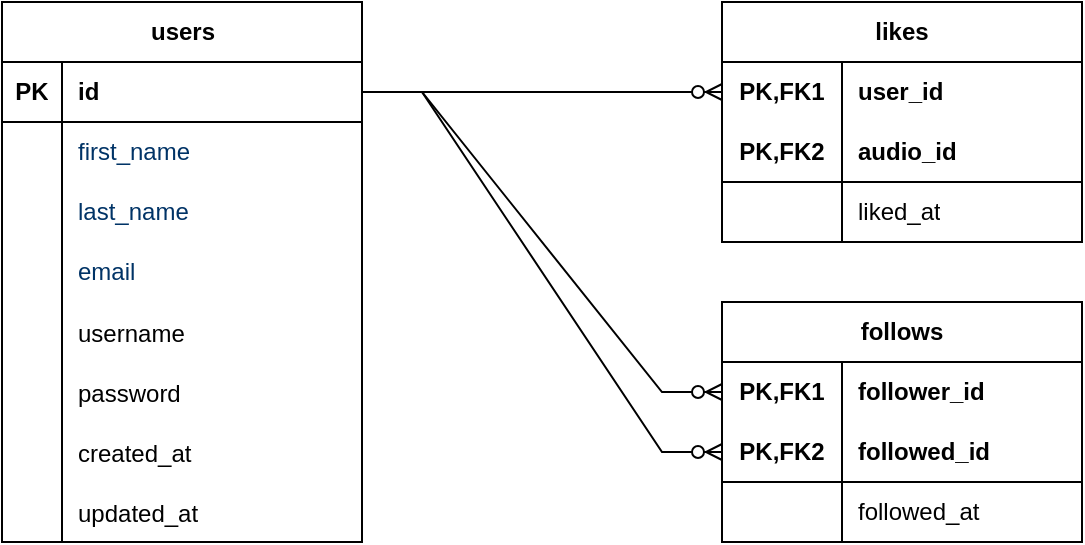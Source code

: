 <mxfile version="24.4.0" type="github">
  <diagram name="Page-1" id="efa7a0a1-bf9b-a30e-e6df-94a7791c09e9">
    <mxGraphModel dx="949" dy="-299" grid="1" gridSize="10" guides="1" tooltips="1" connect="1" arrows="1" fold="1" page="0" pageScale="1" pageWidth="826" pageHeight="1169" background="none" math="0" shadow="0">
      <root>
        <mxCell id="0" />
        <mxCell id="1" parent="0" />
        <mxCell id="CQmh53iaIFxKG6_uoCdB-121" value="users" style="shape=table;startSize=30;container=1;collapsible=1;childLayout=tableLayout;fixedRows=1;rowLines=0;fontStyle=1;align=center;resizeLast=1;html=1;" vertex="1" parent="1">
          <mxGeometry x="280" y="1160" width="180" height="270" as="geometry" />
        </mxCell>
        <mxCell id="CQmh53iaIFxKG6_uoCdB-122" value="" style="shape=tableRow;horizontal=0;startSize=0;swimlaneHead=0;swimlaneBody=0;fillColor=none;collapsible=0;dropTarget=0;points=[[0,0.5],[1,0.5]];portConstraint=eastwest;top=0;left=0;right=0;bottom=1;" vertex="1" parent="CQmh53iaIFxKG6_uoCdB-121">
          <mxGeometry y="30" width="180" height="30" as="geometry" />
        </mxCell>
        <mxCell id="CQmh53iaIFxKG6_uoCdB-123" value="PK" style="shape=partialRectangle;connectable=0;fillColor=none;top=0;left=0;bottom=0;right=0;fontStyle=1;overflow=hidden;whiteSpace=wrap;html=1;" vertex="1" parent="CQmh53iaIFxKG6_uoCdB-122">
          <mxGeometry width="30" height="30" as="geometry">
            <mxRectangle width="30" height="30" as="alternateBounds" />
          </mxGeometry>
        </mxCell>
        <mxCell id="CQmh53iaIFxKG6_uoCdB-124" value="id" style="shape=partialRectangle;connectable=0;fillColor=none;top=0;left=0;bottom=0;right=0;align=left;spacingLeft=6;fontStyle=1;overflow=hidden;whiteSpace=wrap;html=1;" vertex="1" parent="CQmh53iaIFxKG6_uoCdB-122">
          <mxGeometry x="30" width="150" height="30" as="geometry">
            <mxRectangle width="150" height="30" as="alternateBounds" />
          </mxGeometry>
        </mxCell>
        <mxCell id="CQmh53iaIFxKG6_uoCdB-125" value="" style="shape=tableRow;horizontal=0;startSize=0;swimlaneHead=0;swimlaneBody=0;fillColor=none;collapsible=0;dropTarget=0;points=[[0,0.5],[1,0.5]];portConstraint=eastwest;top=0;left=0;right=0;bottom=0;" vertex="1" parent="CQmh53iaIFxKG6_uoCdB-121">
          <mxGeometry y="60" width="180" height="30" as="geometry" />
        </mxCell>
        <mxCell id="CQmh53iaIFxKG6_uoCdB-126" value="" style="shape=partialRectangle;connectable=0;fillColor=none;top=0;left=0;bottom=0;right=0;editable=1;overflow=hidden;whiteSpace=wrap;html=1;" vertex="1" parent="CQmh53iaIFxKG6_uoCdB-125">
          <mxGeometry width="30" height="30" as="geometry">
            <mxRectangle width="30" height="30" as="alternateBounds" />
          </mxGeometry>
        </mxCell>
        <mxCell id="CQmh53iaIFxKG6_uoCdB-127" value="&lt;span style=&quot;color: rgb(0, 51, 102); text-wrap: nowrap;&quot;&gt;first_name&lt;/span&gt;" style="shape=partialRectangle;connectable=0;fillColor=none;top=0;left=0;bottom=0;right=0;align=left;spacingLeft=6;overflow=hidden;whiteSpace=wrap;html=1;" vertex="1" parent="CQmh53iaIFxKG6_uoCdB-125">
          <mxGeometry x="30" width="150" height="30" as="geometry">
            <mxRectangle width="150" height="30" as="alternateBounds" />
          </mxGeometry>
        </mxCell>
        <mxCell id="CQmh53iaIFxKG6_uoCdB-128" value="" style="shape=tableRow;horizontal=0;startSize=0;swimlaneHead=0;swimlaneBody=0;fillColor=none;collapsible=0;dropTarget=0;points=[[0,0.5],[1,0.5]];portConstraint=eastwest;top=0;left=0;right=0;bottom=0;" vertex="1" parent="CQmh53iaIFxKG6_uoCdB-121">
          <mxGeometry y="90" width="180" height="30" as="geometry" />
        </mxCell>
        <mxCell id="CQmh53iaIFxKG6_uoCdB-129" value="" style="shape=partialRectangle;connectable=0;fillColor=none;top=0;left=0;bottom=0;right=0;editable=1;overflow=hidden;whiteSpace=wrap;html=1;" vertex="1" parent="CQmh53iaIFxKG6_uoCdB-128">
          <mxGeometry width="30" height="30" as="geometry">
            <mxRectangle width="30" height="30" as="alternateBounds" />
          </mxGeometry>
        </mxCell>
        <mxCell id="CQmh53iaIFxKG6_uoCdB-130" value="&lt;span style=&quot;color: rgb(0, 51, 102); text-wrap: nowrap;&quot;&gt;last_name&lt;/span&gt;" style="shape=partialRectangle;connectable=0;fillColor=none;top=0;left=0;bottom=0;right=0;align=left;spacingLeft=6;overflow=hidden;whiteSpace=wrap;html=1;" vertex="1" parent="CQmh53iaIFxKG6_uoCdB-128">
          <mxGeometry x="30" width="150" height="30" as="geometry">
            <mxRectangle width="150" height="30" as="alternateBounds" />
          </mxGeometry>
        </mxCell>
        <mxCell id="CQmh53iaIFxKG6_uoCdB-131" value="" style="shape=tableRow;horizontal=0;startSize=0;swimlaneHead=0;swimlaneBody=0;fillColor=none;collapsible=0;dropTarget=0;points=[[0,0.5],[1,0.5]];portConstraint=eastwest;top=0;left=0;right=0;bottom=0;" vertex="1" parent="CQmh53iaIFxKG6_uoCdB-121">
          <mxGeometry y="120" width="180" height="30" as="geometry" />
        </mxCell>
        <mxCell id="CQmh53iaIFxKG6_uoCdB-132" value="" style="shape=partialRectangle;connectable=0;fillColor=none;top=0;left=0;bottom=0;right=0;editable=1;overflow=hidden;whiteSpace=wrap;html=1;" vertex="1" parent="CQmh53iaIFxKG6_uoCdB-131">
          <mxGeometry width="30" height="30" as="geometry">
            <mxRectangle width="30" height="30" as="alternateBounds" />
          </mxGeometry>
        </mxCell>
        <mxCell id="CQmh53iaIFxKG6_uoCdB-133" value="&lt;span style=&quot;color: rgb(0, 51, 102); text-wrap: nowrap;&quot;&gt;email&lt;/span&gt;" style="shape=partialRectangle;connectable=0;fillColor=none;top=0;left=0;bottom=0;right=0;align=left;spacingLeft=6;overflow=hidden;whiteSpace=wrap;html=1;" vertex="1" parent="CQmh53iaIFxKG6_uoCdB-131">
          <mxGeometry x="30" width="150" height="30" as="geometry">
            <mxRectangle width="150" height="30" as="alternateBounds" />
          </mxGeometry>
        </mxCell>
        <mxCell id="CQmh53iaIFxKG6_uoCdB-139" value="" style="shape=tableRow;horizontal=0;startSize=0;swimlaneHead=0;swimlaneBody=0;fillColor=none;collapsible=0;dropTarget=0;points=[[0,0.5],[1,0.5]];portConstraint=eastwest;top=0;left=0;right=0;bottom=0;" vertex="1" parent="CQmh53iaIFxKG6_uoCdB-121">
          <mxGeometry y="150" width="180" height="30" as="geometry" />
        </mxCell>
        <mxCell id="CQmh53iaIFxKG6_uoCdB-140" value="" style="shape=partialRectangle;connectable=0;fillColor=none;top=0;left=0;bottom=0;right=0;editable=1;overflow=hidden;" vertex="1" parent="CQmh53iaIFxKG6_uoCdB-139">
          <mxGeometry width="30" height="30" as="geometry">
            <mxRectangle width="30" height="30" as="alternateBounds" />
          </mxGeometry>
        </mxCell>
        <mxCell id="CQmh53iaIFxKG6_uoCdB-141" value="username" style="shape=partialRectangle;connectable=0;fillColor=none;top=0;left=0;bottom=0;right=0;align=left;spacingLeft=6;overflow=hidden;" vertex="1" parent="CQmh53iaIFxKG6_uoCdB-139">
          <mxGeometry x="30" width="150" height="30" as="geometry">
            <mxRectangle width="150" height="30" as="alternateBounds" />
          </mxGeometry>
        </mxCell>
        <mxCell id="CQmh53iaIFxKG6_uoCdB-142" value="" style="shape=tableRow;horizontal=0;startSize=0;swimlaneHead=0;swimlaneBody=0;fillColor=none;collapsible=0;dropTarget=0;points=[[0,0.5],[1,0.5]];portConstraint=eastwest;top=0;left=0;right=0;bottom=0;" vertex="1" parent="CQmh53iaIFxKG6_uoCdB-121">
          <mxGeometry y="180" width="180" height="30" as="geometry" />
        </mxCell>
        <mxCell id="CQmh53iaIFxKG6_uoCdB-143" value="" style="shape=partialRectangle;connectable=0;fillColor=none;top=0;left=0;bottom=0;right=0;editable=1;overflow=hidden;" vertex="1" parent="CQmh53iaIFxKG6_uoCdB-142">
          <mxGeometry width="30" height="30" as="geometry">
            <mxRectangle width="30" height="30" as="alternateBounds" />
          </mxGeometry>
        </mxCell>
        <mxCell id="CQmh53iaIFxKG6_uoCdB-144" value="password" style="shape=partialRectangle;connectable=0;fillColor=none;top=0;left=0;bottom=0;right=0;align=left;spacingLeft=6;overflow=hidden;" vertex="1" parent="CQmh53iaIFxKG6_uoCdB-142">
          <mxGeometry x="30" width="150" height="30" as="geometry">
            <mxRectangle width="150" height="30" as="alternateBounds" />
          </mxGeometry>
        </mxCell>
        <mxCell id="CQmh53iaIFxKG6_uoCdB-148" value="" style="shape=tableRow;horizontal=0;startSize=0;swimlaneHead=0;swimlaneBody=0;fillColor=none;collapsible=0;dropTarget=0;points=[[0,0.5],[1,0.5]];portConstraint=eastwest;top=0;left=0;right=0;bottom=0;" vertex="1" parent="CQmh53iaIFxKG6_uoCdB-121">
          <mxGeometry y="210" width="180" height="30" as="geometry" />
        </mxCell>
        <mxCell id="CQmh53iaIFxKG6_uoCdB-149" value="" style="shape=partialRectangle;connectable=0;fillColor=none;top=0;left=0;bottom=0;right=0;editable=1;overflow=hidden;" vertex="1" parent="CQmh53iaIFxKG6_uoCdB-148">
          <mxGeometry width="30" height="30" as="geometry">
            <mxRectangle width="30" height="30" as="alternateBounds" />
          </mxGeometry>
        </mxCell>
        <mxCell id="CQmh53iaIFxKG6_uoCdB-150" value="created_at" style="shape=partialRectangle;connectable=0;fillColor=none;top=0;left=0;bottom=0;right=0;align=left;spacingLeft=6;overflow=hidden;" vertex="1" parent="CQmh53iaIFxKG6_uoCdB-148">
          <mxGeometry x="30" width="150" height="30" as="geometry">
            <mxRectangle width="150" height="30" as="alternateBounds" />
          </mxGeometry>
        </mxCell>
        <mxCell id="CQmh53iaIFxKG6_uoCdB-152" value="" style="shape=tableRow;horizontal=0;startSize=0;swimlaneHead=0;swimlaneBody=0;fillColor=none;collapsible=0;dropTarget=0;points=[[0,0.5],[1,0.5]];portConstraint=eastwest;top=0;left=0;right=0;bottom=0;" vertex="1" parent="CQmh53iaIFxKG6_uoCdB-121">
          <mxGeometry y="240" width="180" height="30" as="geometry" />
        </mxCell>
        <mxCell id="CQmh53iaIFxKG6_uoCdB-153" value="" style="shape=partialRectangle;connectable=0;fillColor=none;top=0;left=0;bottom=0;right=0;editable=1;overflow=hidden;" vertex="1" parent="CQmh53iaIFxKG6_uoCdB-152">
          <mxGeometry width="30" height="30" as="geometry">
            <mxRectangle width="30" height="30" as="alternateBounds" />
          </mxGeometry>
        </mxCell>
        <mxCell id="CQmh53iaIFxKG6_uoCdB-154" value="updated_at" style="shape=partialRectangle;connectable=0;fillColor=none;top=0;left=0;bottom=0;right=0;align=left;spacingLeft=6;overflow=hidden;" vertex="1" parent="CQmh53iaIFxKG6_uoCdB-152">
          <mxGeometry x="30" width="150" height="30" as="geometry">
            <mxRectangle width="150" height="30" as="alternateBounds" />
          </mxGeometry>
        </mxCell>
        <mxCell id="CQmh53iaIFxKG6_uoCdB-180" value="likes" style="shape=table;startSize=30;container=1;collapsible=1;childLayout=tableLayout;fixedRows=1;rowLines=0;fontStyle=1;align=center;resizeLast=1;html=1;whiteSpace=wrap;" vertex="1" parent="1">
          <mxGeometry x="640" y="1160" width="180" height="120" as="geometry" />
        </mxCell>
        <mxCell id="CQmh53iaIFxKG6_uoCdB-181" value="" style="shape=tableRow;horizontal=0;startSize=0;swimlaneHead=0;swimlaneBody=0;fillColor=none;collapsible=0;dropTarget=0;points=[[0,0.5],[1,0.5]];portConstraint=eastwest;top=0;left=0;right=0;bottom=0;html=1;" vertex="1" parent="CQmh53iaIFxKG6_uoCdB-180">
          <mxGeometry y="30" width="180" height="30" as="geometry" />
        </mxCell>
        <mxCell id="CQmh53iaIFxKG6_uoCdB-182" value="PK,FK1" style="shape=partialRectangle;connectable=0;fillColor=none;top=0;left=0;bottom=0;right=0;fontStyle=1;overflow=hidden;html=1;whiteSpace=wrap;" vertex="1" parent="CQmh53iaIFxKG6_uoCdB-181">
          <mxGeometry width="60" height="30" as="geometry">
            <mxRectangle width="60" height="30" as="alternateBounds" />
          </mxGeometry>
        </mxCell>
        <mxCell id="CQmh53iaIFxKG6_uoCdB-183" value="user_id" style="shape=partialRectangle;connectable=0;fillColor=none;top=0;left=0;bottom=0;right=0;align=left;spacingLeft=6;fontStyle=1;overflow=hidden;html=1;whiteSpace=wrap;" vertex="1" parent="CQmh53iaIFxKG6_uoCdB-181">
          <mxGeometry x="60" width="120" height="30" as="geometry">
            <mxRectangle width="120" height="30" as="alternateBounds" />
          </mxGeometry>
        </mxCell>
        <mxCell id="CQmh53iaIFxKG6_uoCdB-184" value="" style="shape=tableRow;horizontal=0;startSize=0;swimlaneHead=0;swimlaneBody=0;fillColor=none;collapsible=0;dropTarget=0;points=[[0,0.5],[1,0.5]];portConstraint=eastwest;top=0;left=0;right=0;bottom=1;html=1;" vertex="1" parent="CQmh53iaIFxKG6_uoCdB-180">
          <mxGeometry y="60" width="180" height="30" as="geometry" />
        </mxCell>
        <mxCell id="CQmh53iaIFxKG6_uoCdB-185" value="PK,FK2" style="shape=partialRectangle;connectable=0;fillColor=none;top=0;left=0;bottom=0;right=0;fontStyle=1;overflow=hidden;html=1;whiteSpace=wrap;" vertex="1" parent="CQmh53iaIFxKG6_uoCdB-184">
          <mxGeometry width="60" height="30" as="geometry">
            <mxRectangle width="60" height="30" as="alternateBounds" />
          </mxGeometry>
        </mxCell>
        <mxCell id="CQmh53iaIFxKG6_uoCdB-186" value="audio_id" style="shape=partialRectangle;connectable=0;fillColor=none;top=0;left=0;bottom=0;right=0;align=left;spacingLeft=6;fontStyle=1;overflow=hidden;html=1;whiteSpace=wrap;" vertex="1" parent="CQmh53iaIFxKG6_uoCdB-184">
          <mxGeometry x="60" width="120" height="30" as="geometry">
            <mxRectangle width="120" height="30" as="alternateBounds" />
          </mxGeometry>
        </mxCell>
        <mxCell id="CQmh53iaIFxKG6_uoCdB-187" value="" style="shape=tableRow;horizontal=0;startSize=0;swimlaneHead=0;swimlaneBody=0;fillColor=none;collapsible=0;dropTarget=0;points=[[0,0.5],[1,0.5]];portConstraint=eastwest;top=0;left=0;right=0;bottom=0;html=1;" vertex="1" parent="CQmh53iaIFxKG6_uoCdB-180">
          <mxGeometry y="90" width="180" height="30" as="geometry" />
        </mxCell>
        <mxCell id="CQmh53iaIFxKG6_uoCdB-188" value="" style="shape=partialRectangle;connectable=0;fillColor=none;top=0;left=0;bottom=0;right=0;editable=1;overflow=hidden;html=1;whiteSpace=wrap;" vertex="1" parent="CQmh53iaIFxKG6_uoCdB-187">
          <mxGeometry width="60" height="30" as="geometry">
            <mxRectangle width="60" height="30" as="alternateBounds" />
          </mxGeometry>
        </mxCell>
        <mxCell id="CQmh53iaIFxKG6_uoCdB-189" value="liked_at" style="shape=partialRectangle;connectable=0;fillColor=none;top=0;left=0;bottom=0;right=0;align=left;spacingLeft=6;overflow=hidden;html=1;whiteSpace=wrap;" vertex="1" parent="CQmh53iaIFxKG6_uoCdB-187">
          <mxGeometry x="60" width="120" height="30" as="geometry">
            <mxRectangle width="120" height="30" as="alternateBounds" />
          </mxGeometry>
        </mxCell>
        <mxCell id="CQmh53iaIFxKG6_uoCdB-193" value="follows" style="shape=table;startSize=30;container=1;collapsible=1;childLayout=tableLayout;fixedRows=1;rowLines=0;fontStyle=1;align=center;resizeLast=1;html=1;whiteSpace=wrap;" vertex="1" parent="1">
          <mxGeometry x="640" y="1310" width="180" height="120" as="geometry" />
        </mxCell>
        <mxCell id="CQmh53iaIFxKG6_uoCdB-194" value="" style="shape=tableRow;horizontal=0;startSize=0;swimlaneHead=0;swimlaneBody=0;fillColor=none;collapsible=0;dropTarget=0;points=[[0,0.5],[1,0.5]];portConstraint=eastwest;top=0;left=0;right=0;bottom=0;html=1;" vertex="1" parent="CQmh53iaIFxKG6_uoCdB-193">
          <mxGeometry y="30" width="180" height="30" as="geometry" />
        </mxCell>
        <mxCell id="CQmh53iaIFxKG6_uoCdB-195" value="PK,FK1" style="shape=partialRectangle;connectable=0;fillColor=none;top=0;left=0;bottom=0;right=0;fontStyle=1;overflow=hidden;html=1;whiteSpace=wrap;" vertex="1" parent="CQmh53iaIFxKG6_uoCdB-194">
          <mxGeometry width="60" height="30" as="geometry">
            <mxRectangle width="60" height="30" as="alternateBounds" />
          </mxGeometry>
        </mxCell>
        <mxCell id="CQmh53iaIFxKG6_uoCdB-196" value="follower_id" style="shape=partialRectangle;connectable=0;fillColor=none;top=0;left=0;bottom=0;right=0;align=left;spacingLeft=6;fontStyle=1;overflow=hidden;html=1;whiteSpace=wrap;" vertex="1" parent="CQmh53iaIFxKG6_uoCdB-194">
          <mxGeometry x="60" width="120" height="30" as="geometry">
            <mxRectangle width="120" height="30" as="alternateBounds" />
          </mxGeometry>
        </mxCell>
        <mxCell id="CQmh53iaIFxKG6_uoCdB-197" value="" style="shape=tableRow;horizontal=0;startSize=0;swimlaneHead=0;swimlaneBody=0;fillColor=none;collapsible=0;dropTarget=0;points=[[0,0.5],[1,0.5]];portConstraint=eastwest;top=0;left=0;right=0;bottom=1;html=1;" vertex="1" parent="CQmh53iaIFxKG6_uoCdB-193">
          <mxGeometry y="60" width="180" height="30" as="geometry" />
        </mxCell>
        <mxCell id="CQmh53iaIFxKG6_uoCdB-198" value="PK,FK2" style="shape=partialRectangle;connectable=0;fillColor=none;top=0;left=0;bottom=0;right=0;fontStyle=1;overflow=hidden;html=1;whiteSpace=wrap;" vertex="1" parent="CQmh53iaIFxKG6_uoCdB-197">
          <mxGeometry width="60" height="30" as="geometry">
            <mxRectangle width="60" height="30" as="alternateBounds" />
          </mxGeometry>
        </mxCell>
        <mxCell id="CQmh53iaIFxKG6_uoCdB-199" value="followed_id" style="shape=partialRectangle;connectable=0;fillColor=none;top=0;left=0;bottom=0;right=0;align=left;spacingLeft=6;fontStyle=1;overflow=hidden;html=1;whiteSpace=wrap;" vertex="1" parent="CQmh53iaIFxKG6_uoCdB-197">
          <mxGeometry x="60" width="120" height="30" as="geometry">
            <mxRectangle width="120" height="30" as="alternateBounds" />
          </mxGeometry>
        </mxCell>
        <mxCell id="CQmh53iaIFxKG6_uoCdB-200" value="" style="shape=tableRow;horizontal=0;startSize=0;swimlaneHead=0;swimlaneBody=0;fillColor=none;collapsible=0;dropTarget=0;points=[[0,0.5],[1,0.5]];portConstraint=eastwest;top=0;left=0;right=0;bottom=0;html=1;" vertex="1" parent="CQmh53iaIFxKG6_uoCdB-193">
          <mxGeometry y="90" width="180" height="30" as="geometry" />
        </mxCell>
        <mxCell id="CQmh53iaIFxKG6_uoCdB-201" value="" style="shape=partialRectangle;connectable=0;fillColor=none;top=0;left=0;bottom=0;right=0;editable=1;overflow=hidden;html=1;whiteSpace=wrap;" vertex="1" parent="CQmh53iaIFxKG6_uoCdB-200">
          <mxGeometry width="60" height="30" as="geometry">
            <mxRectangle width="60" height="30" as="alternateBounds" />
          </mxGeometry>
        </mxCell>
        <mxCell id="CQmh53iaIFxKG6_uoCdB-202" value="followed_at" style="shape=partialRectangle;connectable=0;fillColor=none;top=0;left=0;bottom=0;right=0;align=left;spacingLeft=6;overflow=hidden;html=1;whiteSpace=wrap;" vertex="1" parent="CQmh53iaIFxKG6_uoCdB-200">
          <mxGeometry x="60" width="120" height="30" as="geometry">
            <mxRectangle width="120" height="30" as="alternateBounds" />
          </mxGeometry>
        </mxCell>
        <mxCell id="CQmh53iaIFxKG6_uoCdB-203" value="" style="edgeStyle=entityRelationEdgeStyle;fontSize=12;html=1;endArrow=ERzeroToMany;endFill=1;rounded=0;" edge="1" parent="1" source="CQmh53iaIFxKG6_uoCdB-122" target="CQmh53iaIFxKG6_uoCdB-181">
          <mxGeometry width="100" height="100" relative="1" as="geometry">
            <mxPoint x="630" y="1330" as="sourcePoint" />
            <mxPoint x="730" y="1230" as="targetPoint" />
          </mxGeometry>
        </mxCell>
        <mxCell id="CQmh53iaIFxKG6_uoCdB-204" value="" style="edgeStyle=entityRelationEdgeStyle;fontSize=12;html=1;endArrow=ERzeroToMany;endFill=1;rounded=0;" edge="1" parent="1" source="CQmh53iaIFxKG6_uoCdB-122" target="CQmh53iaIFxKG6_uoCdB-194">
          <mxGeometry width="100" height="100" relative="1" as="geometry">
            <mxPoint x="470" y="1215" as="sourcePoint" />
            <mxPoint x="650" y="1215" as="targetPoint" />
          </mxGeometry>
        </mxCell>
        <mxCell id="CQmh53iaIFxKG6_uoCdB-205" value="" style="edgeStyle=entityRelationEdgeStyle;fontSize=12;html=1;endArrow=ERzeroToMany;endFill=1;rounded=0;" edge="1" parent="1" source="CQmh53iaIFxKG6_uoCdB-122" target="CQmh53iaIFxKG6_uoCdB-197">
          <mxGeometry width="100" height="100" relative="1" as="geometry">
            <mxPoint x="470" y="1215" as="sourcePoint" />
            <mxPoint x="650" y="1365" as="targetPoint" />
          </mxGeometry>
        </mxCell>
      </root>
    </mxGraphModel>
  </diagram>
</mxfile>
